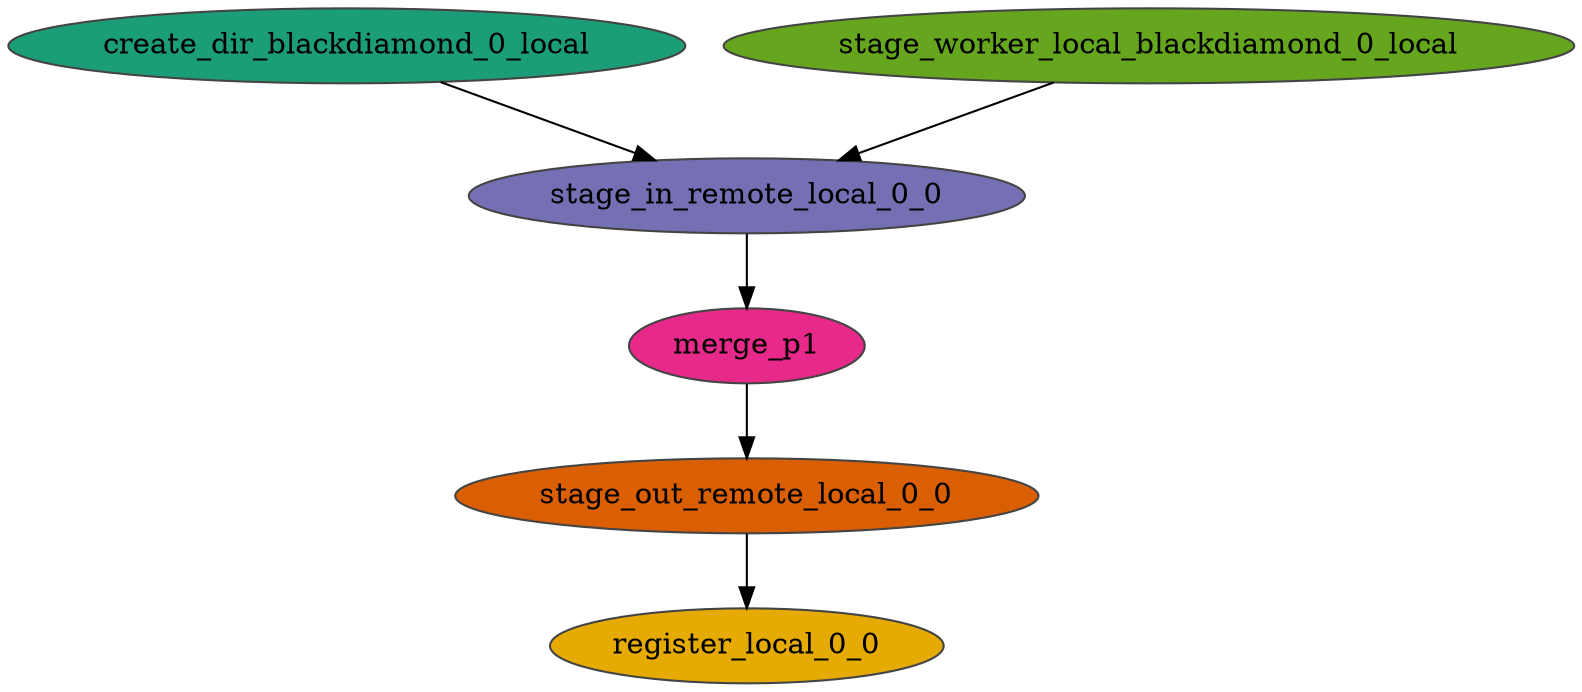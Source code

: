 digraph dag {
    ratio=fill
    node [style=filled,color="#444444",fillcolor="#ffed6f"]
    edge [arrowhead=normal,arrowsize=1.0]

    "create_dir_blackdiamond_0_local" [shape=ellipse,fillcolor="#1b9e77",label="create_dir_blackdiamond_0_local"]
    "stage_out_remote_local_0_0" [shape=ellipse,fillcolor="#d95f02",label="stage_out_remote_local_0_0"]
    "stage_in_remote_local_0_0" [shape=ellipse,fillcolor="#7570b3",label="stage_in_remote_local_0_0"]
    "merge_p1" [shape=ellipse,fillcolor="#e7298a",label="merge_p1"]
    "stage_worker_local_blackdiamond_0_local" [shape=ellipse,fillcolor="#66a61e",label="stage_worker_local_blackdiamond_0_local"]
    "register_local_0_0" [shape=ellipse,fillcolor="#e6ab02",label="register_local_0_0"]
    "create_dir_blackdiamond_0_local" -> "stage_in_remote_local_0_0"
    "stage_out_remote_local_0_0" -> "register_local_0_0"
    "stage_in_remote_local_0_0" -> "merge_p1"
    "merge_p1" -> "stage_out_remote_local_0_0"
    "stage_worker_local_blackdiamond_0_local" -> "stage_in_remote_local_0_0"
}

